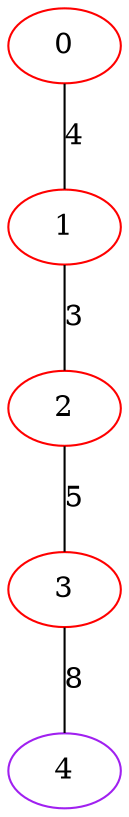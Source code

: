 graph "" {
0 [color=red, weight=1];
1 [color=red, weight=1];
2 [color=red, weight=1];
3 [color=red, weight=1];
4 [color=purple, weight=4];
0 -- 1  [key=0, label=4];
1 -- 2  [key=0, label=3];
2 -- 3  [key=0, label=5];
3 -- 4  [key=0, label=8];
}
